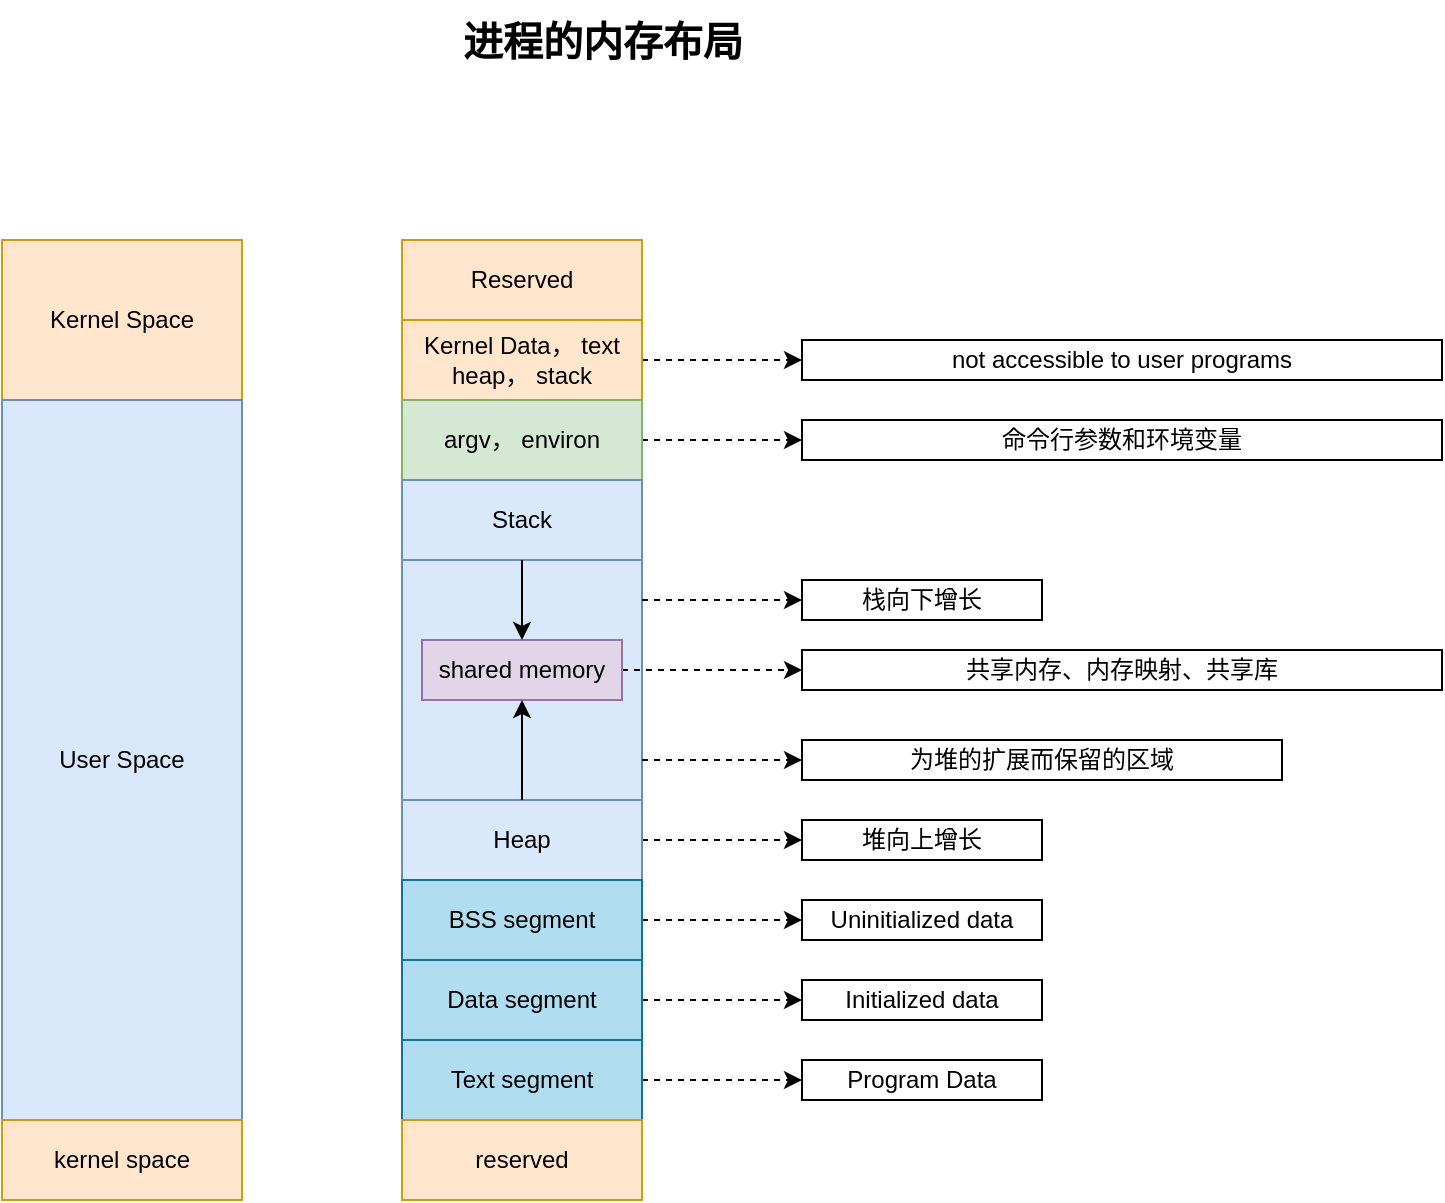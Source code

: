 <mxfile version="21.2.9" type="github">
  <diagram name="第 1 页" id="d101oYT1afsGbO-OlnIw">
    <mxGraphModel dx="794" dy="1677" grid="1" gridSize="10" guides="1" tooltips="1" connect="1" arrows="1" fold="1" page="1" pageScale="1" pageWidth="827" pageHeight="1169" math="0" shadow="0">
      <root>
        <mxCell id="0" />
        <mxCell id="1" parent="0" />
        <mxCell id="Z-oKdGoeWoCjFYYMnYH3-1" value="Kernel Space" style="rounded=0;whiteSpace=wrap;html=1;fillColor=#ffe6cc;strokeColor=#d79b00;" vertex="1" parent="1">
          <mxGeometry x="120" y="80" width="120" height="80" as="geometry" />
        </mxCell>
        <mxCell id="Z-oKdGoeWoCjFYYMnYH3-2" value="User Space" style="rounded=0;whiteSpace=wrap;html=1;fillColor=#dae8fc;strokeColor=#6c8ebf;" vertex="1" parent="1">
          <mxGeometry x="120" y="160" width="120" height="360" as="geometry" />
        </mxCell>
        <mxCell id="Z-oKdGoeWoCjFYYMnYH3-3" value="kernel space" style="rounded=0;whiteSpace=wrap;html=1;fillColor=#ffe6cc;strokeColor=#d79b00;" vertex="1" parent="1">
          <mxGeometry x="120" y="520" width="120" height="40" as="geometry" />
        </mxCell>
        <mxCell id="Z-oKdGoeWoCjFYYMnYH3-4" value="Reserved" style="rounded=0;whiteSpace=wrap;html=1;fillColor=#ffe6cc;strokeColor=#d79b00;" vertex="1" parent="1">
          <mxGeometry x="320" y="80" width="120" height="40" as="geometry" />
        </mxCell>
        <mxCell id="Z-oKdGoeWoCjFYYMnYH3-33" style="edgeStyle=orthogonalEdgeStyle;rounded=0;orthogonalLoop=1;jettySize=auto;html=1;exitX=1;exitY=0.5;exitDx=0;exitDy=0;entryX=0;entryY=0.5;entryDx=0;entryDy=0;dashed=1;" edge="1" parent="1" source="Z-oKdGoeWoCjFYYMnYH3-5" target="Z-oKdGoeWoCjFYYMnYH3-32">
          <mxGeometry relative="1" as="geometry" />
        </mxCell>
        <mxCell id="Z-oKdGoeWoCjFYYMnYH3-5" value="Kernel Data， text heap， stack" style="rounded=0;whiteSpace=wrap;html=1;fillColor=#ffe6cc;strokeColor=#d79b00;" vertex="1" parent="1">
          <mxGeometry x="320" y="120" width="120" height="40" as="geometry" />
        </mxCell>
        <mxCell id="Z-oKdGoeWoCjFYYMnYH3-35" style="edgeStyle=orthogonalEdgeStyle;rounded=0;orthogonalLoop=1;jettySize=auto;html=1;exitX=1;exitY=0.5;exitDx=0;exitDy=0;entryX=0;entryY=0.5;entryDx=0;entryDy=0;dashed=1;" edge="1" parent="1" source="Z-oKdGoeWoCjFYYMnYH3-6" target="Z-oKdGoeWoCjFYYMnYH3-34">
          <mxGeometry relative="1" as="geometry" />
        </mxCell>
        <mxCell id="Z-oKdGoeWoCjFYYMnYH3-6" value="argv， environ" style="rounded=0;whiteSpace=wrap;html=1;fillColor=#d5e8d4;strokeColor=#82b366;" vertex="1" parent="1">
          <mxGeometry x="320" y="160" width="120" height="40" as="geometry" />
        </mxCell>
        <mxCell id="Z-oKdGoeWoCjFYYMnYH3-7" value="Stack" style="rounded=0;whiteSpace=wrap;html=1;fillColor=#dae8fc;strokeColor=#6c8ebf;" vertex="1" parent="1">
          <mxGeometry x="320" y="200" width="120" height="40" as="geometry" />
        </mxCell>
        <mxCell id="Z-oKdGoeWoCjFYYMnYH3-8" value="" style="rounded=0;whiteSpace=wrap;html=1;fillColor=#dae8fc;strokeColor=#6c8ebf;" vertex="1" parent="1">
          <mxGeometry x="320" y="240" width="120" height="120" as="geometry" />
        </mxCell>
        <mxCell id="Z-oKdGoeWoCjFYYMnYH3-31" style="edgeStyle=orthogonalEdgeStyle;rounded=0;orthogonalLoop=1;jettySize=auto;html=1;exitX=1;exitY=0.5;exitDx=0;exitDy=0;entryX=0;entryY=0.5;entryDx=0;entryDy=0;dashed=1;" edge="1" parent="1" source="Z-oKdGoeWoCjFYYMnYH3-9" target="Z-oKdGoeWoCjFYYMnYH3-30">
          <mxGeometry relative="1" as="geometry" />
        </mxCell>
        <mxCell id="Z-oKdGoeWoCjFYYMnYH3-9" value="shared memory" style="rounded=0;whiteSpace=wrap;html=1;fillColor=#e1d5e7;strokeColor=#9673a6;" vertex="1" parent="1">
          <mxGeometry x="330" y="280" width="100" height="30" as="geometry" />
        </mxCell>
        <mxCell id="Z-oKdGoeWoCjFYYMnYH3-26" style="edgeStyle=orthogonalEdgeStyle;rounded=0;orthogonalLoop=1;jettySize=auto;html=1;exitX=1;exitY=0.5;exitDx=0;exitDy=0;entryX=0;entryY=0.5;entryDx=0;entryDy=0;dashed=1;" edge="1" parent="1" source="Z-oKdGoeWoCjFYYMnYH3-10" target="Z-oKdGoeWoCjFYYMnYH3-24">
          <mxGeometry relative="1" as="geometry" />
        </mxCell>
        <mxCell id="Z-oKdGoeWoCjFYYMnYH3-10" value="Heap" style="rounded=0;whiteSpace=wrap;html=1;fillColor=#dae8fc;strokeColor=#6c8ebf;" vertex="1" parent="1">
          <mxGeometry x="320" y="360" width="120" height="40" as="geometry" />
        </mxCell>
        <mxCell id="Z-oKdGoeWoCjFYYMnYH3-25" style="edgeStyle=orthogonalEdgeStyle;rounded=0;orthogonalLoop=1;jettySize=auto;html=1;exitX=1;exitY=0.5;exitDx=0;exitDy=0;dashed=1;" edge="1" parent="1" source="Z-oKdGoeWoCjFYYMnYH3-11" target="Z-oKdGoeWoCjFYYMnYH3-22">
          <mxGeometry relative="1" as="geometry" />
        </mxCell>
        <mxCell id="Z-oKdGoeWoCjFYYMnYH3-11" value="BSS segment" style="rounded=0;whiteSpace=wrap;html=1;fillColor=#b1ddf0;strokeColor=#10739e;" vertex="1" parent="1">
          <mxGeometry x="320" y="400" width="120" height="40" as="geometry" />
        </mxCell>
        <mxCell id="Z-oKdGoeWoCjFYYMnYH3-21" style="edgeStyle=orthogonalEdgeStyle;rounded=0;orthogonalLoop=1;jettySize=auto;html=1;entryX=0;entryY=0.5;entryDx=0;entryDy=0;dashed=1;" edge="1" parent="1" source="Z-oKdGoeWoCjFYYMnYH3-12" target="Z-oKdGoeWoCjFYYMnYH3-20">
          <mxGeometry relative="1" as="geometry" />
        </mxCell>
        <mxCell id="Z-oKdGoeWoCjFYYMnYH3-12" value="Data segment" style="rounded=0;whiteSpace=wrap;html=1;fillColor=#b1ddf0;strokeColor=#10739e;" vertex="1" parent="1">
          <mxGeometry x="320" y="440" width="120" height="40" as="geometry" />
        </mxCell>
        <mxCell id="Z-oKdGoeWoCjFYYMnYH3-16" value="" style="edgeStyle=orthogonalEdgeStyle;rounded=0;orthogonalLoop=1;jettySize=auto;html=1;dashed=1;" edge="1" parent="1" source="Z-oKdGoeWoCjFYYMnYH3-13" target="Z-oKdGoeWoCjFYYMnYH3-15">
          <mxGeometry relative="1" as="geometry" />
        </mxCell>
        <mxCell id="Z-oKdGoeWoCjFYYMnYH3-13" value="Text segment" style="rounded=0;whiteSpace=wrap;html=1;fillColor=#b1ddf0;strokeColor=#10739e;" vertex="1" parent="1">
          <mxGeometry x="320" y="480" width="120" height="40" as="geometry" />
        </mxCell>
        <mxCell id="Z-oKdGoeWoCjFYYMnYH3-14" value="reserved" style="rounded=0;whiteSpace=wrap;html=1;fillColor=#ffe6cc;strokeColor=#d79b00;" vertex="1" parent="1">
          <mxGeometry x="320" y="520" width="120" height="40" as="geometry" />
        </mxCell>
        <mxCell id="Z-oKdGoeWoCjFYYMnYH3-15" value="Program Data" style="rounded=0;whiteSpace=wrap;html=1;" vertex="1" parent="1">
          <mxGeometry x="520" y="490" width="120" height="20" as="geometry" />
        </mxCell>
        <mxCell id="Z-oKdGoeWoCjFYYMnYH3-20" value="Initialized data" style="rounded=0;whiteSpace=wrap;html=1;" vertex="1" parent="1">
          <mxGeometry x="520" y="450" width="120" height="20" as="geometry" />
        </mxCell>
        <mxCell id="Z-oKdGoeWoCjFYYMnYH3-22" value="Uninitialized data" style="rounded=0;whiteSpace=wrap;html=1;" vertex="1" parent="1">
          <mxGeometry x="520" y="410" width="120" height="20" as="geometry" />
        </mxCell>
        <mxCell id="Z-oKdGoeWoCjFYYMnYH3-24" value="堆向上增长" style="rounded=0;whiteSpace=wrap;html=1;" vertex="1" parent="1">
          <mxGeometry x="520" y="370" width="120" height="20" as="geometry" />
        </mxCell>
        <mxCell id="Z-oKdGoeWoCjFYYMnYH3-28" value="" style="endArrow=classic;html=1;rounded=0;exitX=0.5;exitY=0;exitDx=0;exitDy=0;" edge="1" parent="1" source="Z-oKdGoeWoCjFYYMnYH3-10" target="Z-oKdGoeWoCjFYYMnYH3-9">
          <mxGeometry width="50" height="50" relative="1" as="geometry">
            <mxPoint x="350" y="370" as="sourcePoint" />
            <mxPoint x="400" y="320" as="targetPoint" />
          </mxGeometry>
        </mxCell>
        <mxCell id="Z-oKdGoeWoCjFYYMnYH3-29" value="" style="endArrow=classic;html=1;rounded=0;entryX=0.5;entryY=0;entryDx=0;entryDy=0;" edge="1" parent="1" source="Z-oKdGoeWoCjFYYMnYH3-8" target="Z-oKdGoeWoCjFYYMnYH3-9">
          <mxGeometry width="50" height="50" relative="1" as="geometry">
            <mxPoint x="380" y="219.289" as="sourcePoint" />
            <mxPoint x="380" y="169.289" as="targetPoint" />
          </mxGeometry>
        </mxCell>
        <mxCell id="Z-oKdGoeWoCjFYYMnYH3-30" value="共享内存、内存映射、共享库" style="rounded=0;whiteSpace=wrap;html=1;" vertex="1" parent="1">
          <mxGeometry x="520" y="285" width="320" height="20" as="geometry" />
        </mxCell>
        <mxCell id="Z-oKdGoeWoCjFYYMnYH3-32" value="not accessible to user programs" style="rounded=0;whiteSpace=wrap;html=1;" vertex="1" parent="1">
          <mxGeometry x="520" y="130" width="320" height="20" as="geometry" />
        </mxCell>
        <mxCell id="Z-oKdGoeWoCjFYYMnYH3-34" value="命令行参数和环境变量" style="rounded=0;whiteSpace=wrap;html=1;" vertex="1" parent="1">
          <mxGeometry x="520" y="170" width="320" height="20" as="geometry" />
        </mxCell>
        <mxCell id="Z-oKdGoeWoCjFYYMnYH3-38" value="栈向下增长" style="rounded=0;whiteSpace=wrap;html=1;" vertex="1" parent="1">
          <mxGeometry x="520" y="250" width="120" height="20" as="geometry" />
        </mxCell>
        <mxCell id="Z-oKdGoeWoCjFYYMnYH3-39" value="" style="endArrow=classic;html=1;rounded=0;entryX=0;entryY=0.5;entryDx=0;entryDy=0;dashed=1;" edge="1" parent="1" target="Z-oKdGoeWoCjFYYMnYH3-38">
          <mxGeometry width="50" height="50" relative="1" as="geometry">
            <mxPoint x="440" y="260" as="sourcePoint" />
            <mxPoint x="490" y="210" as="targetPoint" />
          </mxGeometry>
        </mxCell>
        <mxCell id="Z-oKdGoeWoCjFYYMnYH3-40" value="为堆的扩展而保留的区域" style="rounded=0;whiteSpace=wrap;html=1;" vertex="1" parent="1">
          <mxGeometry x="520" y="330" width="240" height="20" as="geometry" />
        </mxCell>
        <mxCell id="Z-oKdGoeWoCjFYYMnYH3-41" value="" style="endArrow=classic;html=1;rounded=0;entryX=0;entryY=0.5;entryDx=0;entryDy=0;dashed=1;" edge="1" parent="1" target="Z-oKdGoeWoCjFYYMnYH3-40">
          <mxGeometry width="50" height="50" relative="1" as="geometry">
            <mxPoint x="440" y="340" as="sourcePoint" />
            <mxPoint x="490" y="290" as="targetPoint" />
          </mxGeometry>
        </mxCell>
        <mxCell id="Z-oKdGoeWoCjFYYMnYH3-42" value="进程的内存布局" style="text;html=1;align=center;verticalAlign=middle;resizable=0;points=[];autosize=1;strokeColor=none;fillColor=none;fontSize=20;fontStyle=1" vertex="1" parent="1">
          <mxGeometry x="340" y="-40" width="160" height="40" as="geometry" />
        </mxCell>
      </root>
    </mxGraphModel>
  </diagram>
</mxfile>
